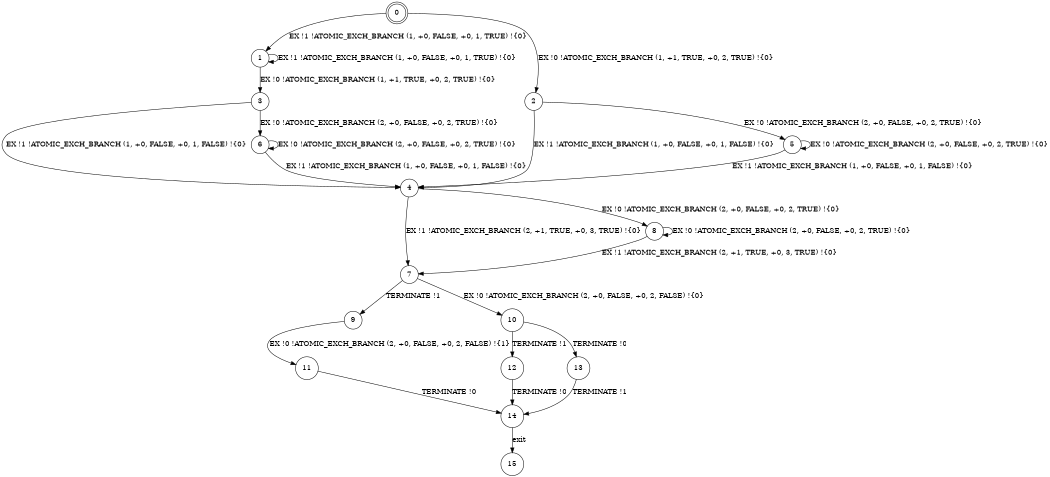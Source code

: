 digraph BCG {
size = "7, 10.5";
center = TRUE;
node [shape = circle];
0 [peripheries = 2];
0 -> 1 [label = "EX !1 !ATOMIC_EXCH_BRANCH (1, +0, FALSE, +0, 1, TRUE) !{0}"];
0 -> 2 [label = "EX !0 !ATOMIC_EXCH_BRANCH (1, +1, TRUE, +0, 2, TRUE) !{0}"];
1 -> 3 [label = "EX !0 !ATOMIC_EXCH_BRANCH (1, +1, TRUE, +0, 2, TRUE) !{0}"];
1 -> 1 [label = "EX !1 !ATOMIC_EXCH_BRANCH (1, +0, FALSE, +0, 1, TRUE) !{0}"];
2 -> 4 [label = "EX !1 !ATOMIC_EXCH_BRANCH (1, +0, FALSE, +0, 1, FALSE) !{0}"];
2 -> 5 [label = "EX !0 !ATOMIC_EXCH_BRANCH (2, +0, FALSE, +0, 2, TRUE) !{0}"];
3 -> 4 [label = "EX !1 !ATOMIC_EXCH_BRANCH (1, +0, FALSE, +0, 1, FALSE) !{0}"];
3 -> 6 [label = "EX !0 !ATOMIC_EXCH_BRANCH (2, +0, FALSE, +0, 2, TRUE) !{0}"];
4 -> 7 [label = "EX !1 !ATOMIC_EXCH_BRANCH (2, +1, TRUE, +0, 3, TRUE) !{0}"];
4 -> 8 [label = "EX !0 !ATOMIC_EXCH_BRANCH (2, +0, FALSE, +0, 2, TRUE) !{0}"];
5 -> 4 [label = "EX !1 !ATOMIC_EXCH_BRANCH (1, +0, FALSE, +0, 1, FALSE) !{0}"];
5 -> 5 [label = "EX !0 !ATOMIC_EXCH_BRANCH (2, +0, FALSE, +0, 2, TRUE) !{0}"];
6 -> 4 [label = "EX !1 !ATOMIC_EXCH_BRANCH (1, +0, FALSE, +0, 1, FALSE) !{0}"];
6 -> 6 [label = "EX !0 !ATOMIC_EXCH_BRANCH (2, +0, FALSE, +0, 2, TRUE) !{0}"];
7 -> 9 [label = "TERMINATE !1"];
7 -> 10 [label = "EX !0 !ATOMIC_EXCH_BRANCH (2, +0, FALSE, +0, 2, FALSE) !{0}"];
8 -> 7 [label = "EX !1 !ATOMIC_EXCH_BRANCH (2, +1, TRUE, +0, 3, TRUE) !{0}"];
8 -> 8 [label = "EX !0 !ATOMIC_EXCH_BRANCH (2, +0, FALSE, +0, 2, TRUE) !{0}"];
9 -> 11 [label = "EX !0 !ATOMIC_EXCH_BRANCH (2, +0, FALSE, +0, 2, FALSE) !{1}"];
10 -> 12 [label = "TERMINATE !1"];
10 -> 13 [label = "TERMINATE !0"];
11 -> 14 [label = "TERMINATE !0"];
12 -> 14 [label = "TERMINATE !0"];
13 -> 14 [label = "TERMINATE !1"];
14 -> 15 [label = "exit"];
}
